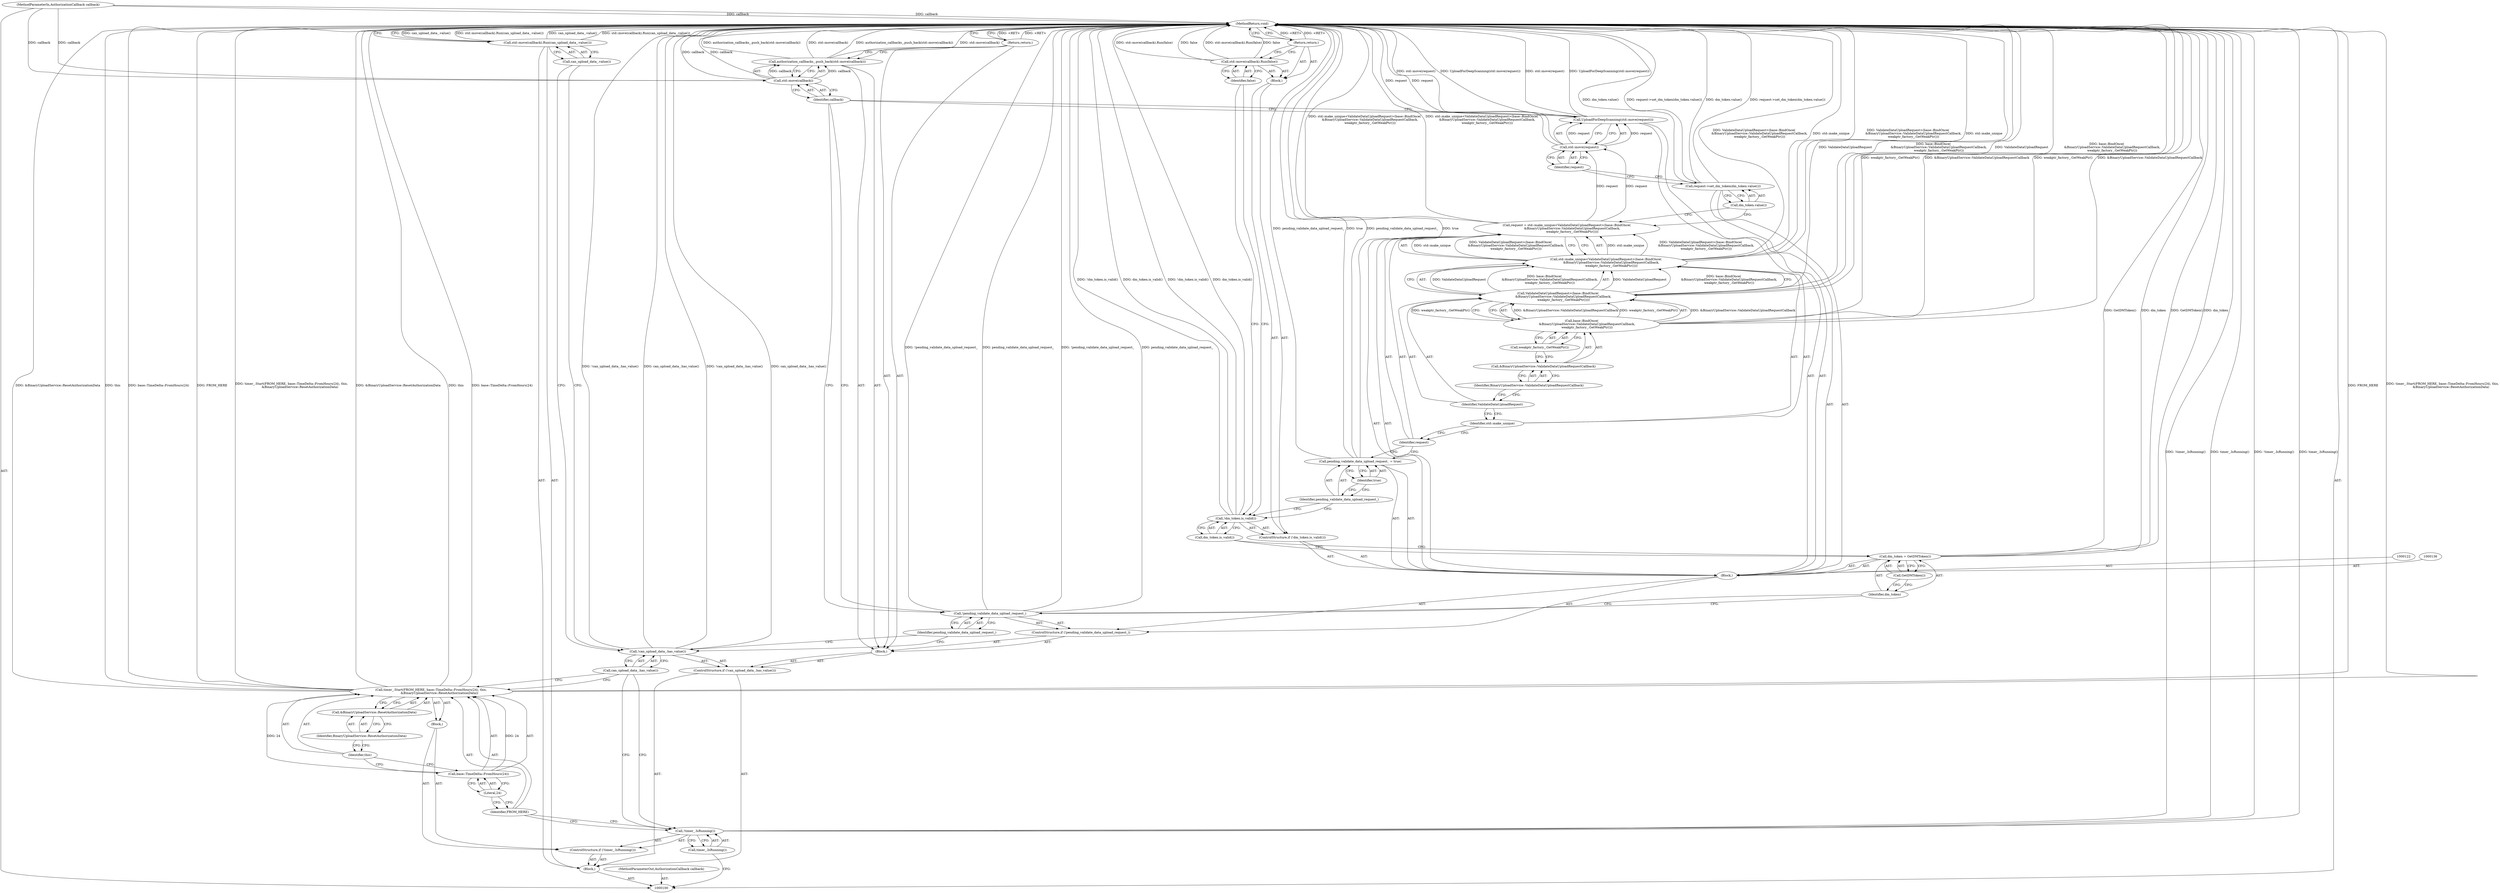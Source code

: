 digraph "0_Chrome_507241119f279c31766bd41c33d6ffb6851e2d7e_1" {
"1000158" [label="(MethodReturn,void)"];
"1000101" [label="(MethodParameterIn,AuthorizationCallback callback)"];
"1000245" [label="(MethodParameterOut,AuthorizationCallback callback)"];
"1000102" [label="(Block,)"];
"1000127" [label="(Call,!dm_token.is_valid())"];
"1000128" [label="(Call,dm_token.is_valid())"];
"1000129" [label="(Block,)"];
"1000126" [label="(ControlStructure,if (!dm_token.is_valid()))"];
"1000131" [label="(Identifier,false)"];
"1000130" [label="(Call,std::move(callback).Run(false))"];
"1000132" [label="(Return,return;)"];
"1000135" [label="(Identifier,true)"];
"1000133" [label="(Call,pending_validate_data_upload_request_ = true)"];
"1000134" [label="(Identifier,pending_validate_data_upload_request_)"];
"1000137" [label="(Call,request = std::make_unique<ValidateDataUploadRequest>(base::BindOnce(\n           &BinaryUploadService::ValidateDataUploadRequestCallback,\n           weakptr_factory_.GetWeakPtr())))"];
"1000138" [label="(Identifier,request)"];
"1000139" [label="(Call,std::make_unique<ValidateDataUploadRequest>(base::BindOnce(\n           &BinaryUploadService::ValidateDataUploadRequestCallback,\n           weakptr_factory_.GetWeakPtr())))"];
"1000140" [label="(Identifier,std::make_unique)"];
"1000141" [label="(Call,ValidateDataUploadRequest>(base::BindOnce(\n           &BinaryUploadService::ValidateDataUploadRequestCallback,\n           weakptr_factory_.GetWeakPtr())))"];
"1000142" [label="(Identifier,ValidateDataUploadRequest)"];
"1000143" [label="(Call,base::BindOnce(\n           &BinaryUploadService::ValidateDataUploadRequestCallback,\n           weakptr_factory_.GetWeakPtr()))"];
"1000121" [label="(Block,)"];
"1000144" [label="(Call,&BinaryUploadService::ValidateDataUploadRequestCallback)"];
"1000145" [label="(Identifier,BinaryUploadService::ValidateDataUploadRequestCallback)"];
"1000146" [label="(Call,weakptr_factory_.GetWeakPtr())"];
"1000148" [label="(Call,dm_token.value())"];
"1000147" [label="(Call,request->set_dm_token(dm_token.value()))"];
"1000103" [label="(ControlStructure,if (!timer_.IsRunning()))"];
"1000106" [label="(Block,)"];
"1000104" [label="(Call,!timer_.IsRunning())"];
"1000105" [label="(Call,timer_.IsRunning())"];
"1000150" [label="(Call,std::move(request))"];
"1000151" [label="(Identifier,request)"];
"1000149" [label="(Call,UploadForDeepScanning(std::move(request)))"];
"1000153" [label="(Call,std::move(callback))"];
"1000152" [label="(Call,authorization_callbacks_.push_back(std::move(callback)))"];
"1000154" [label="(Identifier,callback)"];
"1000155" [label="(Return,return;)"];
"1000156" [label="(Call,std::move(callback).Run(can_upload_data_.value()))"];
"1000157" [label="(Call,can_upload_data_.value())"];
"1000108" [label="(Identifier,FROM_HERE)"];
"1000109" [label="(Call,base::TimeDelta::FromHours(24))"];
"1000107" [label="(Call,timer_.Start(FROM_HERE, base::TimeDelta::FromHours(24), this,\n                 &BinaryUploadService::ResetAuthorizationData))"];
"1000110" [label="(Literal,24)"];
"1000111" [label="(Identifier,this)"];
"1000112" [label="(Call,&BinaryUploadService::ResetAuthorizationData)"];
"1000113" [label="(Identifier,BinaryUploadService::ResetAuthorizationData)"];
"1000114" [label="(ControlStructure,if (!can_upload_data_.has_value()))"];
"1000117" [label="(Block,)"];
"1000115" [label="(Call,!can_upload_data_.has_value())"];
"1000116" [label="(Call,can_upload_data_.has_value())"];
"1000120" [label="(Identifier,pending_validate_data_upload_request_)"];
"1000118" [label="(ControlStructure,if (!pending_validate_data_upload_request_))"];
"1000119" [label="(Call,!pending_validate_data_upload_request_)"];
"1000123" [label="(Call,dm_token = GetDMToken())"];
"1000124" [label="(Identifier,dm_token)"];
"1000125" [label="(Call,GetDMToken())"];
"1000158" -> "1000100"  [label="AST: "];
"1000158" -> "1000132"  [label="CFG: "];
"1000158" -> "1000155"  [label="CFG: "];
"1000158" -> "1000156"  [label="CFG: "];
"1000132" -> "1000158"  [label="DDG: <RET>"];
"1000130" -> "1000158"  [label="DDG: std::move(callback).Run(false)"];
"1000130" -> "1000158"  [label="DDG: false"];
"1000141" -> "1000158"  [label="DDG: ValidateDataUploadRequest"];
"1000141" -> "1000158"  [label="DDG: base::BindOnce(\n           &BinaryUploadService::ValidateDataUploadRequestCallback,\n           weakptr_factory_.GetWeakPtr())"];
"1000123" -> "1000158"  [label="DDG: GetDMToken()"];
"1000123" -> "1000158"  [label="DDG: dm_token"];
"1000107" -> "1000158"  [label="DDG: FROM_HERE"];
"1000107" -> "1000158"  [label="DDG: timer_.Start(FROM_HERE, base::TimeDelta::FromHours(24), this,\n                 &BinaryUploadService::ResetAuthorizationData)"];
"1000107" -> "1000158"  [label="DDG: &BinaryUploadService::ResetAuthorizationData"];
"1000107" -> "1000158"  [label="DDG: this"];
"1000107" -> "1000158"  [label="DDG: base::TimeDelta::FromHours(24)"];
"1000156" -> "1000158"  [label="DDG: can_upload_data_.value()"];
"1000156" -> "1000158"  [label="DDG: std::move(callback).Run(can_upload_data_.value())"];
"1000104" -> "1000158"  [label="DDG: !timer_.IsRunning()"];
"1000104" -> "1000158"  [label="DDG: timer_.IsRunning()"];
"1000115" -> "1000158"  [label="DDG: !can_upload_data_.has_value()"];
"1000115" -> "1000158"  [label="DDG: can_upload_data_.has_value()"];
"1000153" -> "1000158"  [label="DDG: callback"];
"1000149" -> "1000158"  [label="DDG: std::move(request)"];
"1000149" -> "1000158"  [label="DDG: UploadForDeepScanning(std::move(request))"];
"1000119" -> "1000158"  [label="DDG: !pending_validate_data_upload_request_"];
"1000119" -> "1000158"  [label="DDG: pending_validate_data_upload_request_"];
"1000143" -> "1000158"  [label="DDG: weakptr_factory_.GetWeakPtr()"];
"1000143" -> "1000158"  [label="DDG: &BinaryUploadService::ValidateDataUploadRequestCallback"];
"1000150" -> "1000158"  [label="DDG: request"];
"1000139" -> "1000158"  [label="DDG: ValidateDataUploadRequest>(base::BindOnce(\n           &BinaryUploadService::ValidateDataUploadRequestCallback,\n           weakptr_factory_.GetWeakPtr()))"];
"1000139" -> "1000158"  [label="DDG: std::make_unique"];
"1000137" -> "1000158"  [label="DDG: std::make_unique<ValidateDataUploadRequest>(base::BindOnce(\n           &BinaryUploadService::ValidateDataUploadRequestCallback,\n           weakptr_factory_.GetWeakPtr()))"];
"1000152" -> "1000158"  [label="DDG: authorization_callbacks_.push_back(std::move(callback))"];
"1000152" -> "1000158"  [label="DDG: std::move(callback)"];
"1000133" -> "1000158"  [label="DDG: pending_validate_data_upload_request_"];
"1000133" -> "1000158"  [label="DDG: true"];
"1000147" -> "1000158"  [label="DDG: dm_token.value()"];
"1000147" -> "1000158"  [label="DDG: request->set_dm_token(dm_token.value())"];
"1000127" -> "1000158"  [label="DDG: !dm_token.is_valid()"];
"1000127" -> "1000158"  [label="DDG: dm_token.is_valid()"];
"1000101" -> "1000158"  [label="DDG: callback"];
"1000155" -> "1000158"  [label="DDG: <RET>"];
"1000101" -> "1000100"  [label="AST: "];
"1000101" -> "1000158"  [label="DDG: callback"];
"1000101" -> "1000153"  [label="DDG: callback"];
"1000245" -> "1000100"  [label="AST: "];
"1000102" -> "1000100"  [label="AST: "];
"1000103" -> "1000102"  [label="AST: "];
"1000114" -> "1000102"  [label="AST: "];
"1000156" -> "1000102"  [label="AST: "];
"1000127" -> "1000126"  [label="AST: "];
"1000127" -> "1000128"  [label="CFG: "];
"1000128" -> "1000127"  [label="AST: "];
"1000131" -> "1000127"  [label="CFG: "];
"1000134" -> "1000127"  [label="CFG: "];
"1000127" -> "1000158"  [label="DDG: !dm_token.is_valid()"];
"1000127" -> "1000158"  [label="DDG: dm_token.is_valid()"];
"1000128" -> "1000127"  [label="AST: "];
"1000128" -> "1000123"  [label="CFG: "];
"1000127" -> "1000128"  [label="CFG: "];
"1000129" -> "1000126"  [label="AST: "];
"1000130" -> "1000129"  [label="AST: "];
"1000132" -> "1000129"  [label="AST: "];
"1000126" -> "1000121"  [label="AST: "];
"1000127" -> "1000126"  [label="AST: "];
"1000129" -> "1000126"  [label="AST: "];
"1000131" -> "1000130"  [label="AST: "];
"1000131" -> "1000127"  [label="CFG: "];
"1000130" -> "1000131"  [label="CFG: "];
"1000130" -> "1000129"  [label="AST: "];
"1000130" -> "1000131"  [label="CFG: "];
"1000131" -> "1000130"  [label="AST: "];
"1000132" -> "1000130"  [label="CFG: "];
"1000130" -> "1000158"  [label="DDG: std::move(callback).Run(false)"];
"1000130" -> "1000158"  [label="DDG: false"];
"1000132" -> "1000129"  [label="AST: "];
"1000132" -> "1000130"  [label="CFG: "];
"1000158" -> "1000132"  [label="CFG: "];
"1000132" -> "1000158"  [label="DDG: <RET>"];
"1000135" -> "1000133"  [label="AST: "];
"1000135" -> "1000134"  [label="CFG: "];
"1000133" -> "1000135"  [label="CFG: "];
"1000133" -> "1000121"  [label="AST: "];
"1000133" -> "1000135"  [label="CFG: "];
"1000134" -> "1000133"  [label="AST: "];
"1000135" -> "1000133"  [label="AST: "];
"1000138" -> "1000133"  [label="CFG: "];
"1000133" -> "1000158"  [label="DDG: pending_validate_data_upload_request_"];
"1000133" -> "1000158"  [label="DDG: true"];
"1000134" -> "1000133"  [label="AST: "];
"1000134" -> "1000127"  [label="CFG: "];
"1000135" -> "1000134"  [label="CFG: "];
"1000137" -> "1000121"  [label="AST: "];
"1000137" -> "1000139"  [label="CFG: "];
"1000138" -> "1000137"  [label="AST: "];
"1000139" -> "1000137"  [label="AST: "];
"1000148" -> "1000137"  [label="CFG: "];
"1000137" -> "1000158"  [label="DDG: std::make_unique<ValidateDataUploadRequest>(base::BindOnce(\n           &BinaryUploadService::ValidateDataUploadRequestCallback,\n           weakptr_factory_.GetWeakPtr()))"];
"1000139" -> "1000137"  [label="DDG: std::make_unique"];
"1000139" -> "1000137"  [label="DDG: ValidateDataUploadRequest>(base::BindOnce(\n           &BinaryUploadService::ValidateDataUploadRequestCallback,\n           weakptr_factory_.GetWeakPtr()))"];
"1000137" -> "1000150"  [label="DDG: request"];
"1000138" -> "1000137"  [label="AST: "];
"1000138" -> "1000133"  [label="CFG: "];
"1000140" -> "1000138"  [label="CFG: "];
"1000139" -> "1000137"  [label="AST: "];
"1000139" -> "1000141"  [label="CFG: "];
"1000140" -> "1000139"  [label="AST: "];
"1000141" -> "1000139"  [label="AST: "];
"1000137" -> "1000139"  [label="CFG: "];
"1000139" -> "1000158"  [label="DDG: ValidateDataUploadRequest>(base::BindOnce(\n           &BinaryUploadService::ValidateDataUploadRequestCallback,\n           weakptr_factory_.GetWeakPtr()))"];
"1000139" -> "1000158"  [label="DDG: std::make_unique"];
"1000139" -> "1000137"  [label="DDG: std::make_unique"];
"1000139" -> "1000137"  [label="DDG: ValidateDataUploadRequest>(base::BindOnce(\n           &BinaryUploadService::ValidateDataUploadRequestCallback,\n           weakptr_factory_.GetWeakPtr()))"];
"1000141" -> "1000139"  [label="DDG: ValidateDataUploadRequest"];
"1000141" -> "1000139"  [label="DDG: base::BindOnce(\n           &BinaryUploadService::ValidateDataUploadRequestCallback,\n           weakptr_factory_.GetWeakPtr())"];
"1000140" -> "1000139"  [label="AST: "];
"1000140" -> "1000138"  [label="CFG: "];
"1000142" -> "1000140"  [label="CFG: "];
"1000141" -> "1000139"  [label="AST: "];
"1000141" -> "1000143"  [label="CFG: "];
"1000142" -> "1000141"  [label="AST: "];
"1000143" -> "1000141"  [label="AST: "];
"1000139" -> "1000141"  [label="CFG: "];
"1000141" -> "1000158"  [label="DDG: ValidateDataUploadRequest"];
"1000141" -> "1000158"  [label="DDG: base::BindOnce(\n           &BinaryUploadService::ValidateDataUploadRequestCallback,\n           weakptr_factory_.GetWeakPtr())"];
"1000141" -> "1000139"  [label="DDG: ValidateDataUploadRequest"];
"1000141" -> "1000139"  [label="DDG: base::BindOnce(\n           &BinaryUploadService::ValidateDataUploadRequestCallback,\n           weakptr_factory_.GetWeakPtr())"];
"1000143" -> "1000141"  [label="DDG: &BinaryUploadService::ValidateDataUploadRequestCallback"];
"1000143" -> "1000141"  [label="DDG: weakptr_factory_.GetWeakPtr()"];
"1000142" -> "1000141"  [label="AST: "];
"1000142" -> "1000140"  [label="CFG: "];
"1000145" -> "1000142"  [label="CFG: "];
"1000143" -> "1000141"  [label="AST: "];
"1000143" -> "1000146"  [label="CFG: "];
"1000144" -> "1000143"  [label="AST: "];
"1000146" -> "1000143"  [label="AST: "];
"1000141" -> "1000143"  [label="CFG: "];
"1000143" -> "1000158"  [label="DDG: weakptr_factory_.GetWeakPtr()"];
"1000143" -> "1000158"  [label="DDG: &BinaryUploadService::ValidateDataUploadRequestCallback"];
"1000143" -> "1000141"  [label="DDG: &BinaryUploadService::ValidateDataUploadRequestCallback"];
"1000143" -> "1000141"  [label="DDG: weakptr_factory_.GetWeakPtr()"];
"1000121" -> "1000118"  [label="AST: "];
"1000122" -> "1000121"  [label="AST: "];
"1000123" -> "1000121"  [label="AST: "];
"1000126" -> "1000121"  [label="AST: "];
"1000133" -> "1000121"  [label="AST: "];
"1000136" -> "1000121"  [label="AST: "];
"1000137" -> "1000121"  [label="AST: "];
"1000147" -> "1000121"  [label="AST: "];
"1000149" -> "1000121"  [label="AST: "];
"1000144" -> "1000143"  [label="AST: "];
"1000144" -> "1000145"  [label="CFG: "];
"1000145" -> "1000144"  [label="AST: "];
"1000146" -> "1000144"  [label="CFG: "];
"1000145" -> "1000144"  [label="AST: "];
"1000145" -> "1000142"  [label="CFG: "];
"1000144" -> "1000145"  [label="CFG: "];
"1000146" -> "1000143"  [label="AST: "];
"1000146" -> "1000144"  [label="CFG: "];
"1000143" -> "1000146"  [label="CFG: "];
"1000148" -> "1000147"  [label="AST: "];
"1000148" -> "1000137"  [label="CFG: "];
"1000147" -> "1000148"  [label="CFG: "];
"1000147" -> "1000121"  [label="AST: "];
"1000147" -> "1000148"  [label="CFG: "];
"1000148" -> "1000147"  [label="AST: "];
"1000151" -> "1000147"  [label="CFG: "];
"1000147" -> "1000158"  [label="DDG: dm_token.value()"];
"1000147" -> "1000158"  [label="DDG: request->set_dm_token(dm_token.value())"];
"1000103" -> "1000102"  [label="AST: "];
"1000104" -> "1000103"  [label="AST: "];
"1000106" -> "1000103"  [label="AST: "];
"1000106" -> "1000103"  [label="AST: "];
"1000107" -> "1000106"  [label="AST: "];
"1000104" -> "1000103"  [label="AST: "];
"1000104" -> "1000105"  [label="CFG: "];
"1000105" -> "1000104"  [label="AST: "];
"1000108" -> "1000104"  [label="CFG: "];
"1000116" -> "1000104"  [label="CFG: "];
"1000104" -> "1000158"  [label="DDG: !timer_.IsRunning()"];
"1000104" -> "1000158"  [label="DDG: timer_.IsRunning()"];
"1000105" -> "1000104"  [label="AST: "];
"1000105" -> "1000100"  [label="CFG: "];
"1000104" -> "1000105"  [label="CFG: "];
"1000150" -> "1000149"  [label="AST: "];
"1000150" -> "1000151"  [label="CFG: "];
"1000151" -> "1000150"  [label="AST: "];
"1000149" -> "1000150"  [label="CFG: "];
"1000150" -> "1000158"  [label="DDG: request"];
"1000150" -> "1000149"  [label="DDG: request"];
"1000137" -> "1000150"  [label="DDG: request"];
"1000151" -> "1000150"  [label="AST: "];
"1000151" -> "1000147"  [label="CFG: "];
"1000150" -> "1000151"  [label="CFG: "];
"1000149" -> "1000121"  [label="AST: "];
"1000149" -> "1000150"  [label="CFG: "];
"1000150" -> "1000149"  [label="AST: "];
"1000154" -> "1000149"  [label="CFG: "];
"1000149" -> "1000158"  [label="DDG: std::move(request)"];
"1000149" -> "1000158"  [label="DDG: UploadForDeepScanning(std::move(request))"];
"1000150" -> "1000149"  [label="DDG: request"];
"1000153" -> "1000152"  [label="AST: "];
"1000153" -> "1000154"  [label="CFG: "];
"1000154" -> "1000153"  [label="AST: "];
"1000152" -> "1000153"  [label="CFG: "];
"1000153" -> "1000158"  [label="DDG: callback"];
"1000153" -> "1000152"  [label="DDG: callback"];
"1000101" -> "1000153"  [label="DDG: callback"];
"1000152" -> "1000117"  [label="AST: "];
"1000152" -> "1000153"  [label="CFG: "];
"1000153" -> "1000152"  [label="AST: "];
"1000155" -> "1000152"  [label="CFG: "];
"1000152" -> "1000158"  [label="DDG: authorization_callbacks_.push_back(std::move(callback))"];
"1000152" -> "1000158"  [label="DDG: std::move(callback)"];
"1000153" -> "1000152"  [label="DDG: callback"];
"1000154" -> "1000153"  [label="AST: "];
"1000154" -> "1000149"  [label="CFG: "];
"1000154" -> "1000119"  [label="CFG: "];
"1000153" -> "1000154"  [label="CFG: "];
"1000155" -> "1000117"  [label="AST: "];
"1000155" -> "1000152"  [label="CFG: "];
"1000158" -> "1000155"  [label="CFG: "];
"1000155" -> "1000158"  [label="DDG: <RET>"];
"1000156" -> "1000102"  [label="AST: "];
"1000156" -> "1000157"  [label="CFG: "];
"1000157" -> "1000156"  [label="AST: "];
"1000158" -> "1000156"  [label="CFG: "];
"1000156" -> "1000158"  [label="DDG: can_upload_data_.value()"];
"1000156" -> "1000158"  [label="DDG: std::move(callback).Run(can_upload_data_.value())"];
"1000157" -> "1000156"  [label="AST: "];
"1000157" -> "1000115"  [label="CFG: "];
"1000156" -> "1000157"  [label="CFG: "];
"1000108" -> "1000107"  [label="AST: "];
"1000108" -> "1000104"  [label="CFG: "];
"1000110" -> "1000108"  [label="CFG: "];
"1000109" -> "1000107"  [label="AST: "];
"1000109" -> "1000110"  [label="CFG: "];
"1000110" -> "1000109"  [label="AST: "];
"1000111" -> "1000109"  [label="CFG: "];
"1000109" -> "1000107"  [label="DDG: 24"];
"1000107" -> "1000106"  [label="AST: "];
"1000107" -> "1000112"  [label="CFG: "];
"1000108" -> "1000107"  [label="AST: "];
"1000109" -> "1000107"  [label="AST: "];
"1000111" -> "1000107"  [label="AST: "];
"1000112" -> "1000107"  [label="AST: "];
"1000116" -> "1000107"  [label="CFG: "];
"1000107" -> "1000158"  [label="DDG: FROM_HERE"];
"1000107" -> "1000158"  [label="DDG: timer_.Start(FROM_HERE, base::TimeDelta::FromHours(24), this,\n                 &BinaryUploadService::ResetAuthorizationData)"];
"1000107" -> "1000158"  [label="DDG: &BinaryUploadService::ResetAuthorizationData"];
"1000107" -> "1000158"  [label="DDG: this"];
"1000107" -> "1000158"  [label="DDG: base::TimeDelta::FromHours(24)"];
"1000109" -> "1000107"  [label="DDG: 24"];
"1000110" -> "1000109"  [label="AST: "];
"1000110" -> "1000108"  [label="CFG: "];
"1000109" -> "1000110"  [label="CFG: "];
"1000111" -> "1000107"  [label="AST: "];
"1000111" -> "1000109"  [label="CFG: "];
"1000113" -> "1000111"  [label="CFG: "];
"1000112" -> "1000107"  [label="AST: "];
"1000112" -> "1000113"  [label="CFG: "];
"1000113" -> "1000112"  [label="AST: "];
"1000107" -> "1000112"  [label="CFG: "];
"1000113" -> "1000112"  [label="AST: "];
"1000113" -> "1000111"  [label="CFG: "];
"1000112" -> "1000113"  [label="CFG: "];
"1000114" -> "1000102"  [label="AST: "];
"1000115" -> "1000114"  [label="AST: "];
"1000117" -> "1000114"  [label="AST: "];
"1000117" -> "1000114"  [label="AST: "];
"1000118" -> "1000117"  [label="AST: "];
"1000152" -> "1000117"  [label="AST: "];
"1000155" -> "1000117"  [label="AST: "];
"1000115" -> "1000114"  [label="AST: "];
"1000115" -> "1000116"  [label="CFG: "];
"1000116" -> "1000115"  [label="AST: "];
"1000120" -> "1000115"  [label="CFG: "];
"1000157" -> "1000115"  [label="CFG: "];
"1000115" -> "1000158"  [label="DDG: !can_upload_data_.has_value()"];
"1000115" -> "1000158"  [label="DDG: can_upload_data_.has_value()"];
"1000116" -> "1000115"  [label="AST: "];
"1000116" -> "1000107"  [label="CFG: "];
"1000116" -> "1000104"  [label="CFG: "];
"1000115" -> "1000116"  [label="CFG: "];
"1000120" -> "1000119"  [label="AST: "];
"1000120" -> "1000115"  [label="CFG: "];
"1000119" -> "1000120"  [label="CFG: "];
"1000118" -> "1000117"  [label="AST: "];
"1000119" -> "1000118"  [label="AST: "];
"1000121" -> "1000118"  [label="AST: "];
"1000119" -> "1000118"  [label="AST: "];
"1000119" -> "1000120"  [label="CFG: "];
"1000120" -> "1000119"  [label="AST: "];
"1000124" -> "1000119"  [label="CFG: "];
"1000154" -> "1000119"  [label="CFG: "];
"1000119" -> "1000158"  [label="DDG: !pending_validate_data_upload_request_"];
"1000119" -> "1000158"  [label="DDG: pending_validate_data_upload_request_"];
"1000123" -> "1000121"  [label="AST: "];
"1000123" -> "1000125"  [label="CFG: "];
"1000124" -> "1000123"  [label="AST: "];
"1000125" -> "1000123"  [label="AST: "];
"1000128" -> "1000123"  [label="CFG: "];
"1000123" -> "1000158"  [label="DDG: GetDMToken()"];
"1000123" -> "1000158"  [label="DDG: dm_token"];
"1000124" -> "1000123"  [label="AST: "];
"1000124" -> "1000119"  [label="CFG: "];
"1000125" -> "1000124"  [label="CFG: "];
"1000125" -> "1000123"  [label="AST: "];
"1000125" -> "1000124"  [label="CFG: "];
"1000123" -> "1000125"  [label="CFG: "];
}

